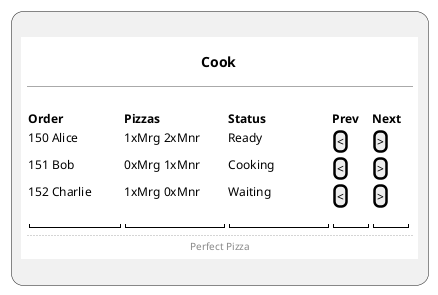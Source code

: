@startuml
skinparam monochrome true
:
  {{
    salt
      {
        title Cook
        --
        .
        {
  **Order**    | **Pizzas**    | **Status**    | **Prev** | **Next**
  150 Alice    | 1xMrg 2xMnr   | Ready         | [<] | [>]
  151 Bob      | 0xMrg 1xMnr   | Cooking       | [<] | [>]
  152 Charlie  | 1xMrg 0xMnr   | Waiting       | [<] | [>]
  "           "| "            "| "            "| "    "|"    "
}
        ..
        footer <&copyright> Perfect Pizza 
      }
  }}
;
@enduml
